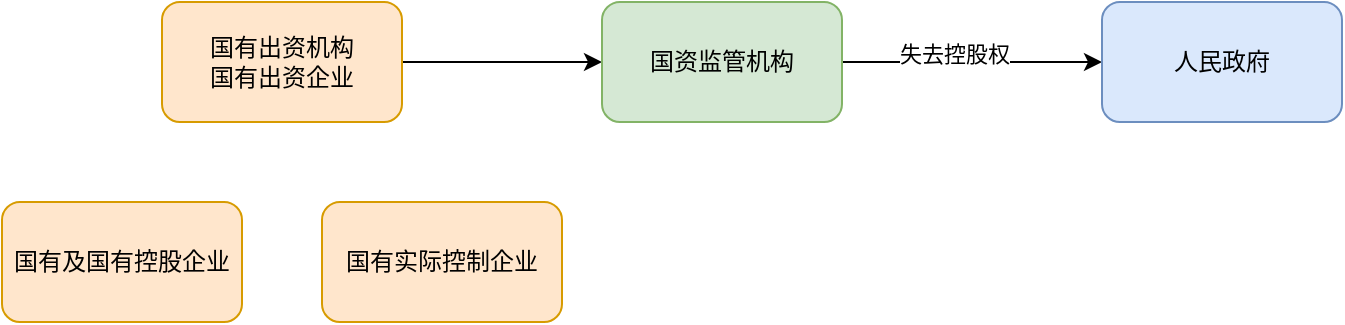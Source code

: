<mxfile>
    <diagram id="KsBPwPaHOT0qkHTB_WtB" name="department">
        <mxGraphModel dx="746" dy="424" grid="1" gridSize="10" guides="1" tooltips="1" connect="1" arrows="1" fold="1" page="1" pageScale="1" pageWidth="850" pageHeight="1100" math="0" shadow="0">
            <root>
                <mxCell id="0"/>
                <mxCell id="1" parent="0"/>
                <mxCell id="9" style="edgeStyle=none;html=1;entryX=0;entryY=0.5;entryDx=0;entryDy=0;" parent="1" source="2" target="3" edge="1">
                    <mxGeometry relative="1" as="geometry"/>
                </mxCell>
                <mxCell id="2" value="国有出资机构&lt;br&gt;国有出资企业" style="rounded=1;whiteSpace=wrap;html=1;fillColor=#ffe6cc;strokeColor=#d79b00;" parent="1" vertex="1">
                    <mxGeometry x="180" y="80" width="120" height="60" as="geometry"/>
                </mxCell>
                <mxCell id="7" style="edgeStyle=none;html=1;" parent="1" source="3" target="6" edge="1">
                    <mxGeometry relative="1" as="geometry"/>
                </mxCell>
                <mxCell id="8" value="失去控股权" style="edgeLabel;html=1;align=center;verticalAlign=middle;resizable=0;points=[];" parent="7" vertex="1" connectable="0">
                    <mxGeometry x="-0.259" y="4" relative="1" as="geometry">
                        <mxPoint x="8" as="offset"/>
                    </mxGeometry>
                </mxCell>
                <mxCell id="3" value="国资监管机构" style="rounded=1;whiteSpace=wrap;html=1;fillColor=#d5e8d4;strokeColor=#82b366;" parent="1" vertex="1">
                    <mxGeometry x="400" y="80" width="120" height="60" as="geometry"/>
                </mxCell>
                <mxCell id="4" value="国有及国有控股企业" style="rounded=1;whiteSpace=wrap;html=1;fillColor=#ffe6cc;strokeColor=#d79b00;" parent="1" vertex="1">
                    <mxGeometry x="100" y="180" width="120" height="60" as="geometry"/>
                </mxCell>
                <mxCell id="5" value="国有实际控制企业" style="rounded=1;whiteSpace=wrap;html=1;fillColor=#ffe6cc;strokeColor=#d79b00;" parent="1" vertex="1">
                    <mxGeometry x="260" y="180" width="120" height="60" as="geometry"/>
                </mxCell>
                <mxCell id="6" value="人民政府" style="rounded=1;whiteSpace=wrap;html=1;fillColor=#dae8fc;strokeColor=#6c8ebf;" parent="1" vertex="1">
                    <mxGeometry x="650" y="80" width="120" height="60" as="geometry"/>
                </mxCell>
            </root>
        </mxGraphModel>
    </diagram>
    <diagram id="HgrqKhyyioYIkwQUUtQX" name="cq-flow">
        <mxGraphModel dx="746" dy="424" grid="1" gridSize="10" guides="1" tooltips="1" connect="1" arrows="1" fold="1" page="1" pageScale="1" pageWidth="850" pageHeight="1100" math="0" shadow="0">
            <root>
                <mxCell id="0"/>
                <mxCell id="1" parent="0"/>
                <mxCell id="tlHRwxTEPV9LYp2wNqDl-4" style="edgeStyle=none;html=1;entryX=0;entryY=0.5;entryDx=0;entryDy=0;" parent="1" source="tlHRwxTEPV9LYp2wNqDl-2" target="tlHRwxTEPV9LYp2wNqDl-3" edge="1">
                    <mxGeometry relative="1" as="geometry"/>
                </mxCell>
                <mxCell id="tlHRwxTEPV9LYp2wNqDl-2" value="转让方" style="rounded=1;whiteSpace=wrap;html=1;" parent="1" vertex="1">
                    <mxGeometry x="30" y="50" width="120" height="60" as="geometry"/>
                </mxCell>
                <mxCell id="tlHRwxTEPV9LYp2wNqDl-6" style="edgeStyle=none;html=1;entryX=0;entryY=0.5;entryDx=0;entryDy=0;" parent="1" source="tlHRwxTEPV9LYp2wNqDl-3" target="tlHRwxTEPV9LYp2wNqDl-5" edge="1">
                    <mxGeometry relative="1" as="geometry"/>
                </mxCell>
                <mxCell id="tlHRwxTEPV9LYp2wNqDl-3" value="内部决策&lt;br&gt;职工安置、债权处理" style="rounded=0;whiteSpace=wrap;html=1;" parent="1" vertex="1">
                    <mxGeometry x="210" y="50" width="120" height="60" as="geometry"/>
                </mxCell>
                <mxCell id="tlHRwxTEPV9LYp2wNqDl-8" style="edgeStyle=none;html=1;" parent="1" source="tlHRwxTEPV9LYp2wNqDl-5" target="tlHRwxTEPV9LYp2wNqDl-7" edge="1">
                    <mxGeometry relative="1" as="geometry"/>
                </mxCell>
                <mxCell id="tlHRwxTEPV9LYp2wNqDl-5" value="会计师事务所审计" style="rounded=0;whiteSpace=wrap;html=1;" parent="1" vertex="1">
                    <mxGeometry x="380" y="50" width="120" height="60" as="geometry"/>
                </mxCell>
                <mxCell id="tlHRwxTEPV9LYp2wNqDl-10" style="edgeStyle=none;html=1;" parent="1" source="tlHRwxTEPV9LYp2wNqDl-7" target="tlHRwxTEPV9LYp2wNqDl-11" edge="1">
                    <mxGeometry relative="1" as="geometry"/>
                </mxCell>
                <mxCell id="tlHRwxTEPV9LYp2wNqDl-7" value="资产评估" style="rounded=0;whiteSpace=wrap;html=1;" parent="1" vertex="1">
                    <mxGeometry x="560" y="50" width="120" height="60" as="geometry"/>
                </mxCell>
                <mxCell id="tlHRwxTEPV9LYp2wNqDl-14" value="" style="edgeStyle=none;html=1;" parent="1" source="tlHRwxTEPV9LYp2wNqDl-9" target="tlHRwxTEPV9LYp2wNqDl-13" edge="1">
                    <mxGeometry relative="1" as="geometry"/>
                </mxCell>
                <mxCell id="tlHRwxTEPV9LYp2wNqDl-9" value="正式披露：20&lt;br&gt;控制权转移：预20天&lt;br&gt;近一年审计报告&lt;br&gt;最近一期财务报表" style="rounded=0;whiteSpace=wrap;html=1;" parent="1" vertex="1">
                    <mxGeometry x="380" y="180" width="120" height="60" as="geometry"/>
                </mxCell>
                <mxCell id="tlHRwxTEPV9LYp2wNqDl-12" value="" style="edgeStyle=none;html=1;" parent="1" source="tlHRwxTEPV9LYp2wNqDl-11" target="tlHRwxTEPV9LYp2wNqDl-9" edge="1">
                    <mxGeometry relative="1" as="geometry"/>
                </mxCell>
                <mxCell id="tlHRwxTEPV9LYp2wNqDl-11" value="产权交易机构" style="rounded=1;whiteSpace=wrap;html=1;" parent="1" vertex="1">
                    <mxGeometry x="560" y="180" width="120" height="60" as="geometry"/>
                </mxCell>
                <mxCell id="tlHRwxTEPV9LYp2wNqDl-17" value="" style="edgeStyle=none;html=1;" parent="1" source="tlHRwxTEPV9LYp2wNqDl-13" target="tlHRwxTEPV9LYp2wNqDl-16" edge="1">
                    <mxGeometry relative="1" as="geometry"/>
                </mxCell>
                <mxCell id="tlHRwxTEPV9LYp2wNqDl-13" value="受让方资格条件&lt;br&gt;报国资监管机构" style="rounded=0;whiteSpace=wrap;html=1;" parent="1" vertex="1">
                    <mxGeometry x="210" y="180" width="120" height="60" as="geometry"/>
                </mxCell>
                <mxCell id="tlHRwxTEPV9LYp2wNqDl-19" value="" style="edgeStyle=none;html=1;" parent="1" source="tlHRwxTEPV9LYp2wNqDl-16" target="tlHRwxTEPV9LYp2wNqDl-18" edge="1">
                    <mxGeometry relative="1" as="geometry"/>
                </mxCell>
                <mxCell id="tlHRwxTEPV9LYp2wNqDl-16" value="登记意向受让方" style="rounded=0;whiteSpace=wrap;html=1;" parent="1" vertex="1">
                    <mxGeometry x="30" y="180" width="120" height="60" as="geometry"/>
                </mxCell>
                <mxCell id="uhjX9bs8JD_vVEWrBJcS-3" value="" style="edgeStyle=none;html=1;" edge="1" parent="1" source="tlHRwxTEPV9LYp2wNqDl-18" target="uhjX9bs8JD_vVEWrBJcS-2">
                    <mxGeometry relative="1" as="geometry"/>
                </mxCell>
                <mxCell id="tlHRwxTEPV9LYp2wNqDl-18" value="组织竞价" style="rounded=0;whiteSpace=wrap;html=1;" parent="1" vertex="1">
                    <mxGeometry x="30" y="310" width="120" height="60" as="geometry"/>
                </mxCell>
                <mxCell id="tlHRwxTEPV9LYp2wNqDl-24" value="" style="edgeStyle=none;html=1;" parent="1" source="tlHRwxTEPV9LYp2wNqDl-21" target="tlHRwxTEPV9LYp2wNqDl-23" edge="1">
                    <mxGeometry relative="1" as="geometry"/>
                </mxCell>
                <mxCell id="tlHRwxTEPV9LYp2wNqDl-21" value="签订交易合同&lt;br&gt;产权交易协议" style="rounded=0;whiteSpace=wrap;html=1;" parent="1" vertex="1">
                    <mxGeometry x="380" y="310" width="120" height="60" as="geometry"/>
                </mxCell>
                <mxCell id="tlHRwxTEPV9LYp2wNqDl-27" value="" style="edgeStyle=none;html=1;" parent="1" source="tlHRwxTEPV9LYp2wNqDl-23" target="tlHRwxTEPV9LYp2wNqDl-26" edge="1">
                    <mxGeometry relative="1" as="geometry"/>
                </mxCell>
                <mxCell id="tlHRwxTEPV9LYp2wNqDl-23" value="交易价款结算" style="rounded=0;whiteSpace=wrap;html=1;" parent="1" vertex="1">
                    <mxGeometry x="560" y="310" width="120" height="60" as="geometry"/>
                </mxCell>
                <mxCell id="tlHRwxTEPV9LYp2wNqDl-29" value="" style="edgeStyle=none;html=1;" parent="1" source="tlHRwxTEPV9LYp2wNqDl-26" target="tlHRwxTEPV9LYp2wNqDl-28" edge="1">
                    <mxGeometry relative="1" as="geometry"/>
                </mxCell>
                <mxCell id="tlHRwxTEPV9LYp2wNqDl-26" value="交易凭证" style="rounded=0;whiteSpace=wrap;html=1;" parent="1" vertex="1">
                    <mxGeometry x="560" y="450" width="120" height="60" as="geometry"/>
                </mxCell>
                <mxCell id="tlHRwxTEPV9LYp2wNqDl-28" value="成交公告：不少于5天" style="rounded=0;whiteSpace=wrap;html=1;" parent="1" vertex="1">
                    <mxGeometry x="380" y="450" width="120" height="60" as="geometry"/>
                </mxCell>
                <mxCell id="2s3T4RIdyGY8BYuDb3xd-3" value="" style="edgeStyle=none;html=1;entryX=0;entryY=0.5;entryDx=0;entryDy=0;exitX=1;exitY=0.5;exitDx=0;exitDy=0;" parent="1" source="2s3T4RIdyGY8BYuDb3xd-1" target="2s3T4RIdyGY8BYuDb3xd-2" edge="1">
                    <mxGeometry relative="1" as="geometry"/>
                </mxCell>
                <mxCell id="2s3T4RIdyGY8BYuDb3xd-6" style="edgeStyle=none;html=1;entryX=0;entryY=0.5;entryDx=0;entryDy=0;exitX=1.028;exitY=0.622;exitDx=0;exitDy=0;exitPerimeter=0;" parent="1" source="2s3T4RIdyGY8BYuDb3xd-1" target="2s3T4RIdyGY8BYuDb3xd-5" edge="1">
                    <mxGeometry relative="1" as="geometry"/>
                </mxCell>
                <mxCell id="2s3T4RIdyGY8BYuDb3xd-1" value="非公开转让" style="rounded=0;whiteSpace=wrap;html=1;" parent="1" vertex="1">
                    <mxGeometry x="40" y="660" width="120" height="60" as="geometry"/>
                </mxCell>
                <mxCell id="2s3T4RIdyGY8BYuDb3xd-2" value="涉及主业处于关系国家安全、国民经济命脉的重要行业和关键领域企业的重组整合，对受让方有特殊要求，企业产权需要在国有及国有控股企业之间转让的，经国资监管机构批准，可以采取非公开协议转让方式；" style="whiteSpace=wrap;html=1;rounded=0;" parent="1" vertex="1">
                    <mxGeometry x="240" y="570" width="400" height="90" as="geometry"/>
                </mxCell>
                <mxCell id="2s3T4RIdyGY8BYuDb3xd-5" value="同一国家出资企业及其各级控股企业或实际控制企业之间因实施内部重组整合进行产权转让的，经该国家出资企业审议决策，可以采取非公开协议转让方式。" style="whiteSpace=wrap;html=1;rounded=0;" parent="1" vertex="1">
                    <mxGeometry x="240" y="710" width="400" height="90" as="geometry"/>
                </mxCell>
                <mxCell id="2s3T4RIdyGY8BYuDb3xd-8" value="以下情形按照《中华人民共和国公司法》、企业章程履行决策程序后，转让价格可以资产评估报告或最近一期审计报告确认的净资产值为基础确定，且不得低于经评估或审计的净资产值：&lt;br/&gt;（一）同一国家出资企业内部实施重组整合，转让方和受让方为该国家出资企业及其直接或间接全资拥有的子企业；&lt;br/&gt;（二）同一国有控股企业或国有实际控制企业内部实施重组整合，转让方和受让方为该国有控股企业或国有实际控制企业及其直接、间接全资拥有的子企业" style="whiteSpace=wrap;html=1;rounded=0;" parent="1" vertex="1">
                    <mxGeometry x="60" y="860" width="580" height="120" as="geometry"/>
                </mxCell>
                <mxCell id="uhjX9bs8JD_vVEWrBJcS-4" value="" style="edgeStyle=none;html=1;" edge="1" parent="1" source="uhjX9bs8JD_vVEWrBJcS-2" target="tlHRwxTEPV9LYp2wNqDl-21">
                    <mxGeometry relative="1" as="geometry"/>
                </mxCell>
                <mxCell id="uhjX9bs8JD_vVEWrBJcS-2" value="确定受让方&lt;br&gt;" style="rounded=0;whiteSpace=wrap;html=1;" vertex="1" parent="1">
                    <mxGeometry x="210" y="310" width="120" height="60" as="geometry"/>
                </mxCell>
            </root>
        </mxGraphModel>
    </diagram>
    <diagram id="ZjidGW4zLYFKndvBF5fW" name="zz-flow">
        <mxGraphModel dx="746" dy="424" grid="1" gridSize="10" guides="1" tooltips="1" connect="1" arrows="1" fold="1" page="1" pageScale="1" pageWidth="850" pageHeight="1100" math="0" shadow="0">
            <root>
                <mxCell id="0"/>
                <mxCell id="1" parent="0"/>
                <mxCell id="9J2hItU8pMV9La7AG5y1-7" value="" style="edgeStyle=none;html=1;" parent="1" source="9J2hItU8pMV9La7AG5y1-1" target="9J2hItU8pMV9La7AG5y1-6" edge="1">
                    <mxGeometry relative="1" as="geometry"/>
                </mxCell>
                <mxCell id="9J2hItU8pMV9La7AG5y1-1" value="增资企业" style="rounded=1;whiteSpace=wrap;html=1;" parent="1" vertex="1">
                    <mxGeometry x="120" y="130" width="120" height="60" as="geometry"/>
                </mxCell>
                <mxCell id="9J2hItU8pMV9La7AG5y1-9" value="" style="edgeStyle=none;html=1;" parent="1" source="9J2hItU8pMV9La7AG5y1-6" target="9J2hItU8pMV9La7AG5y1-8" edge="1">
                    <mxGeometry relative="1" as="geometry"/>
                </mxCell>
                <mxCell id="9J2hItU8pMV9La7AG5y1-6" value="形成书面决议" style="rounded=0;whiteSpace=wrap;html=1;" parent="1" vertex="1">
                    <mxGeometry x="310" y="130" width="120" height="60" as="geometry"/>
                </mxCell>
                <mxCell id="9J2hItU8pMV9La7AG5y1-11" value="" style="edgeStyle=none;html=1;" parent="1" source="9J2hItU8pMV9La7AG5y1-8" edge="1">
                    <mxGeometry relative="1" as="geometry">
                        <mxPoint x="570" y="270" as="targetPoint"/>
                    </mxGeometry>
                </mxCell>
                <mxCell id="9J2hItU8pMV9La7AG5y1-8" value="审计、资产评估" style="rounded=0;whiteSpace=wrap;html=1;" parent="1" vertex="1">
                    <mxGeometry x="510" y="130" width="120" height="60" as="geometry"/>
                </mxCell>
                <mxCell id="9J2hItU8pMV9La7AG5y1-14" value="" style="edgeStyle=none;html=1;" parent="1" source="9J2hItU8pMV9La7AG5y1-12" target="9J2hItU8pMV9La7AG5y1-13" edge="1">
                    <mxGeometry relative="1" as="geometry"/>
                </mxCell>
                <mxCell id="9J2hItU8pMV9La7AG5y1-12" value="产权交易机构" style="rounded=1;whiteSpace=wrap;html=1;" parent="1" vertex="1">
                    <mxGeometry x="510" y="270" width="120" height="60" as="geometry"/>
                </mxCell>
                <mxCell id="9J2hItU8pMV9La7AG5y1-17" value="" style="edgeStyle=none;html=1;" parent="1" source="9J2hItU8pMV9La7AG5y1-13" target="9J2hItU8pMV9La7AG5y1-16" edge="1">
                    <mxGeometry relative="1" as="geometry"/>
                </mxCell>
                <mxCell id="9J2hItU8pMV9La7AG5y1-13" value="预、正式：均不少于20&lt;br&gt;直接正式：不少于40&lt;br&gt;近三年审计报告" style="rounded=0;whiteSpace=wrap;html=1;" parent="1" vertex="1">
                    <mxGeometry x="310" y="270" width="120" height="60" as="geometry"/>
                </mxCell>
                <mxCell id="9J2hItU8pMV9La7AG5y1-19" value="" style="edgeStyle=none;html=1;" parent="1" source="9J2hItU8pMV9La7AG5y1-16" target="9J2hItU8pMV9La7AG5y1-18" edge="1">
                    <mxGeometry relative="1" as="geometry"/>
                </mxCell>
                <mxCell id="9J2hItU8pMV9La7AG5y1-16" value="登记意向方" style="rounded=0;whiteSpace=wrap;html=1;" parent="1" vertex="1">
                    <mxGeometry x="110" y="270" width="120" height="60" as="geometry"/>
                </mxCell>
                <mxCell id="PQAQQdUVNhvRgRVQwBvf-2" value="" style="edgeStyle=none;html=1;" parent="1" source="9J2hItU8pMV9La7AG5y1-18" target="PQAQQdUVNhvRgRVQwBvf-1" edge="1">
                    <mxGeometry relative="1" as="geometry"/>
                </mxCell>
                <mxCell id="9J2hItU8pMV9La7AG5y1-18" value="遴选：竞价&lt;br&gt;竞争性谈判&lt;br&gt;综合评议" style="whiteSpace=wrap;html=1;rounded=0;" parent="1" vertex="1">
                    <mxGeometry x="110" y="410" width="120" height="60" as="geometry"/>
                </mxCell>
                <mxCell id="Po38cugr5GFdlJqCo9fA-2" value="" style="edgeStyle=none;html=1;" parent="1" source="PQAQQdUVNhvRgRVQwBvf-1" target="Po38cugr5GFdlJqCo9fA-1" edge="1">
                    <mxGeometry relative="1" as="geometry"/>
                </mxCell>
                <mxCell id="PQAQQdUVNhvRgRVQwBvf-1" value="非货币出资：&lt;br&gt;增资企业审议同意&lt;br&gt;评估机构评估" style="whiteSpace=wrap;html=1;rounded=0;" parent="1" vertex="1">
                    <mxGeometry x="310" y="410" width="120" height="60" as="geometry"/>
                </mxCell>
                <mxCell id="Po38cugr5GFdlJqCo9fA-1" value="成交公告：不少于5天" style="whiteSpace=wrap;html=1;rounded=0;" parent="1" vertex="1">
                    <mxGeometry x="510" y="410" width="120" height="60" as="geometry"/>
                </mxCell>
                <mxCell id="H_eeQQGaFfSv5AGfMkOw-1" style="edgeStyle=none;html=1;exitX=1;exitY=0.5;exitDx=0;exitDy=0;entryX=0;entryY=0.5;entryDx=0;entryDy=0;" edge="1" parent="1" source="LfrTZBKhsU9xzrSkF5yE-1" target="LfrTZBKhsU9xzrSkF5yE-2">
                    <mxGeometry relative="1" as="geometry"/>
                </mxCell>
                <mxCell id="H_eeQQGaFfSv5AGfMkOw-2" style="edgeStyle=none;html=1;entryX=0;entryY=0.5;entryDx=0;entryDy=0;" edge="1" parent="1" source="LfrTZBKhsU9xzrSkF5yE-1" target="LfrTZBKhsU9xzrSkF5yE-3">
                    <mxGeometry relative="1" as="geometry"/>
                </mxCell>
                <mxCell id="LfrTZBKhsU9xzrSkF5yE-1" value="非公开：报国资监管" style="rounded=0;whiteSpace=wrap;html=1;" parent="1" vertex="1">
                    <mxGeometry x="50" y="640" width="120" height="60" as="geometry"/>
                </mxCell>
                <mxCell id="LfrTZBKhsU9xzrSkF5yE-2" value="因国有资本布局结构调整需要，由特定的国有及国有控股企业或国有实际控制企业参与增资；" style="rounded=0;whiteSpace=wrap;html=1;" parent="1" vertex="1">
                    <mxGeometry x="300" y="580" width="290" height="60" as="geometry"/>
                </mxCell>
                <mxCell id="LfrTZBKhsU9xzrSkF5yE-3" value="因国家出资企业与特定投资方建立战略合作伙伴或利益共同体需要，由该投资方参与国家出资企业或其子企业增资。" style="rounded=0;whiteSpace=wrap;html=1;" parent="1" vertex="1">
                    <mxGeometry x="300" y="700" width="290" height="60" as="geometry"/>
                </mxCell>
                <mxCell id="LfrTZBKhsU9xzrSkF5yE-8" style="edgeStyle=none;html=1;entryX=0;entryY=0.5;entryDx=0;entryDy=0;" parent="1" source="LfrTZBKhsU9xzrSkF5yE-4" target="LfrTZBKhsU9xzrSkF5yE-5" edge="1">
                    <mxGeometry relative="1" as="geometry"/>
                </mxCell>
                <mxCell id="LfrTZBKhsU9xzrSkF5yE-9" style="edgeStyle=none;html=1;" parent="1" source="LfrTZBKhsU9xzrSkF5yE-4" target="LfrTZBKhsU9xzrSkF5yE-6" edge="1">
                    <mxGeometry relative="1" as="geometry"/>
                </mxCell>
                <mxCell id="LfrTZBKhsU9xzrSkF5yE-10" style="edgeStyle=none;html=1;entryX=0;entryY=0.5;entryDx=0;entryDy=0;" parent="1" source="LfrTZBKhsU9xzrSkF5yE-4" target="LfrTZBKhsU9xzrSkF5yE-7" edge="1">
                    <mxGeometry relative="1" as="geometry"/>
                </mxCell>
                <mxCell id="LfrTZBKhsU9xzrSkF5yE-4" value="非公开：报出资企业" style="rounded=0;whiteSpace=wrap;html=1;" parent="1" vertex="1">
                    <mxGeometry x="50" y="910" width="120" height="60" as="geometry"/>
                </mxCell>
                <mxCell id="LfrTZBKhsU9xzrSkF5yE-5" value="国家出资企业直接或指定其控股、实际控制的其他子企业参与增资；" style="rounded=0;whiteSpace=wrap;html=1;" parent="1" vertex="1">
                    <mxGeometry x="300" y="820" width="290" height="60" as="geometry"/>
                </mxCell>
                <mxCell id="LfrTZBKhsU9xzrSkF5yE-6" value="企业债权转为股权；" style="rounded=0;whiteSpace=wrap;html=1;" parent="1" vertex="1">
                    <mxGeometry x="300" y="910" width="290" height="60" as="geometry"/>
                </mxCell>
                <mxCell id="LfrTZBKhsU9xzrSkF5yE-7" value="企业原股东增资。" style="rounded=0;whiteSpace=wrap;html=1;" parent="1" vertex="1">
                    <mxGeometry x="300" y="990" width="290" height="60" as="geometry"/>
                </mxCell>
            </root>
        </mxGraphModel>
    </diagram>
    <diagram id="iMfPeS7M2n1zRRuBY42l" name="zc-flow">
        <mxGraphModel dx="746" dy="424" grid="1" gridSize="10" guides="1" tooltips="1" connect="1" arrows="1" fold="1" page="1" pageScale="1" pageWidth="850" pageHeight="1100" math="0" shadow="0">
            <root>
                <mxCell id="0"/>
                <mxCell id="1" parent="0"/>
                <mxCell id="vQ-SzQ39HZKxLLwiWfcE-5" value="" style="edgeStyle=none;html=1;" parent="1" source="vQ-SzQ39HZKxLLwiWfcE-1" target="vQ-SzQ39HZKxLLwiWfcE-4" edge="1">
                    <mxGeometry relative="1" as="geometry"/>
                </mxCell>
                <mxCell id="vQ-SzQ39HZKxLLwiWfcE-1" value="企业资产转让" style="rounded=1;whiteSpace=wrap;html=1;" parent="1" vertex="1">
                    <mxGeometry x="100" y="130" width="120" height="60" as="geometry"/>
                </mxCell>
                <mxCell id="vQ-SzQ39HZKxLLwiWfcE-7" value="" style="edgeStyle=none;html=1;" parent="1" source="vQ-SzQ39HZKxLLwiWfcE-4" target="vQ-SzQ39HZKxLLwiWfcE-6" edge="1">
                    <mxGeometry relative="1" as="geometry"/>
                </mxCell>
                <mxCell id="vQ-SzQ39HZKxLLwiWfcE-4" value="100~1000万元：10天&lt;br&gt;1000万元以上：20天" style="rounded=0;whiteSpace=wrap;html=1;" parent="1" vertex="1">
                    <mxGeometry x="300" y="130" width="120" height="60" as="geometry"/>
                </mxCell>
                <mxCell id="vQ-SzQ39HZKxLLwiWfcE-9" value="" style="edgeStyle=none;html=1;" parent="1" source="vQ-SzQ39HZKxLLwiWfcE-6" target="vQ-SzQ39HZKxLLwiWfcE-8" edge="1">
                    <mxGeometry relative="1" as="geometry"/>
                </mxCell>
                <mxCell id="vQ-SzQ39HZKxLLwiWfcE-6" value="除规定外、不得设置转让条件" style="whiteSpace=wrap;html=1;rounded=0;" parent="1" vertex="1">
                    <mxGeometry x="500" y="130" width="120" height="60" as="geometry"/>
                </mxCell>
                <mxCell id="vQ-SzQ39HZKxLLwiWfcE-8" value="原则上一次性付清" style="whiteSpace=wrap;html=1;rounded=0;" parent="1" vertex="1">
                    <mxGeometry x="500" y="270" width="120" height="60" as="geometry"/>
                </mxCell>
            </root>
        </mxGraphModel>
    </diagram>
    <diagram id="gQFSNtBjlzWC_aEvFvqq" name="detail">
        <mxGraphModel dx="746" dy="424" grid="1" gridSize="10" guides="1" tooltips="1" connect="1" arrows="1" fold="1" page="1" pageScale="1" pageWidth="850" pageHeight="1100" math="0" shadow="0">
            <root>
                <mxCell id="0"/>
                <mxCell id="1" parent="0"/>
                <mxCell id="HxoVDfBX_aNTZ8u7cDHO-1" value="仅调整转让底价后重新披露信息的，产权转让披露时间不少于10 个工作日，资产转让披露时间不少于 5 个工作日。" style="rounded=0;whiteSpace=wrap;html=1;" parent="1" vertex="1">
                    <mxGeometry x="220" y="70" width="320" height="60" as="geometry"/>
                </mxCell>
                <mxCell id="0s5lCdSazx07dfTFLP66-1" value="在规定的公告期限内未征集到符合条件的意向受让方，且不变更信息公告内容的，经转让方同意，产权交易机构可以按照产权转让信息公告的约定，延长信息公告期限，每次延长期限应当不少于5 个工作日。未在产权转让信息公告中明确延长信息公告期限的，信息公告到期自行终结" style="rounded=0;whiteSpace=wrap;html=1;" vertex="1" parent="1">
                    <mxGeometry x="160" y="170" width="440" height="80" as="geometry"/>
                </mxCell>
                <mxCell id="0s5lCdSazx07dfTFLP66-2" value="如在规定的公告期限内未征集到意向受让方，转让方可以在不低于评估结果 90%的范围内设定新的挂牌价格并重新公告。如果新的挂牌价格拟低于评估结果 90%的，转让方应当在重新履行报批手续后，设定新的挂牌价格并进行公告。" style="rounded=0;whiteSpace=wrap;html=1;" vertex="1" parent="1">
                    <mxGeometry x="220" y="300" width="320" height="60" as="geometry"/>
                </mxCell>
                <mxCell id="0s5lCdSazx07dfTFLP66-3" value="信息公告的中止期限由产权交易机构根据实际情况设定，一般不超过 1 个月。产权交易机构应当在中止期间对相关的申请事由或者争议事项进行调查核实，也可转请相关部门进行调查核实，及时作出恢复或者终止信息公告的决定。如恢复信息公告，累计公告期不得少于 20 个工作日，且继续公告的期限不得少于 10 个工作日。" style="rounded=0;whiteSpace=wrap;html=1;" vertex="1" parent="1">
                    <mxGeometry x="160" y="410" width="440" height="80" as="geometry"/>
                </mxCell>
            </root>
        </mxGraphModel>
    </diagram>
</mxfile>